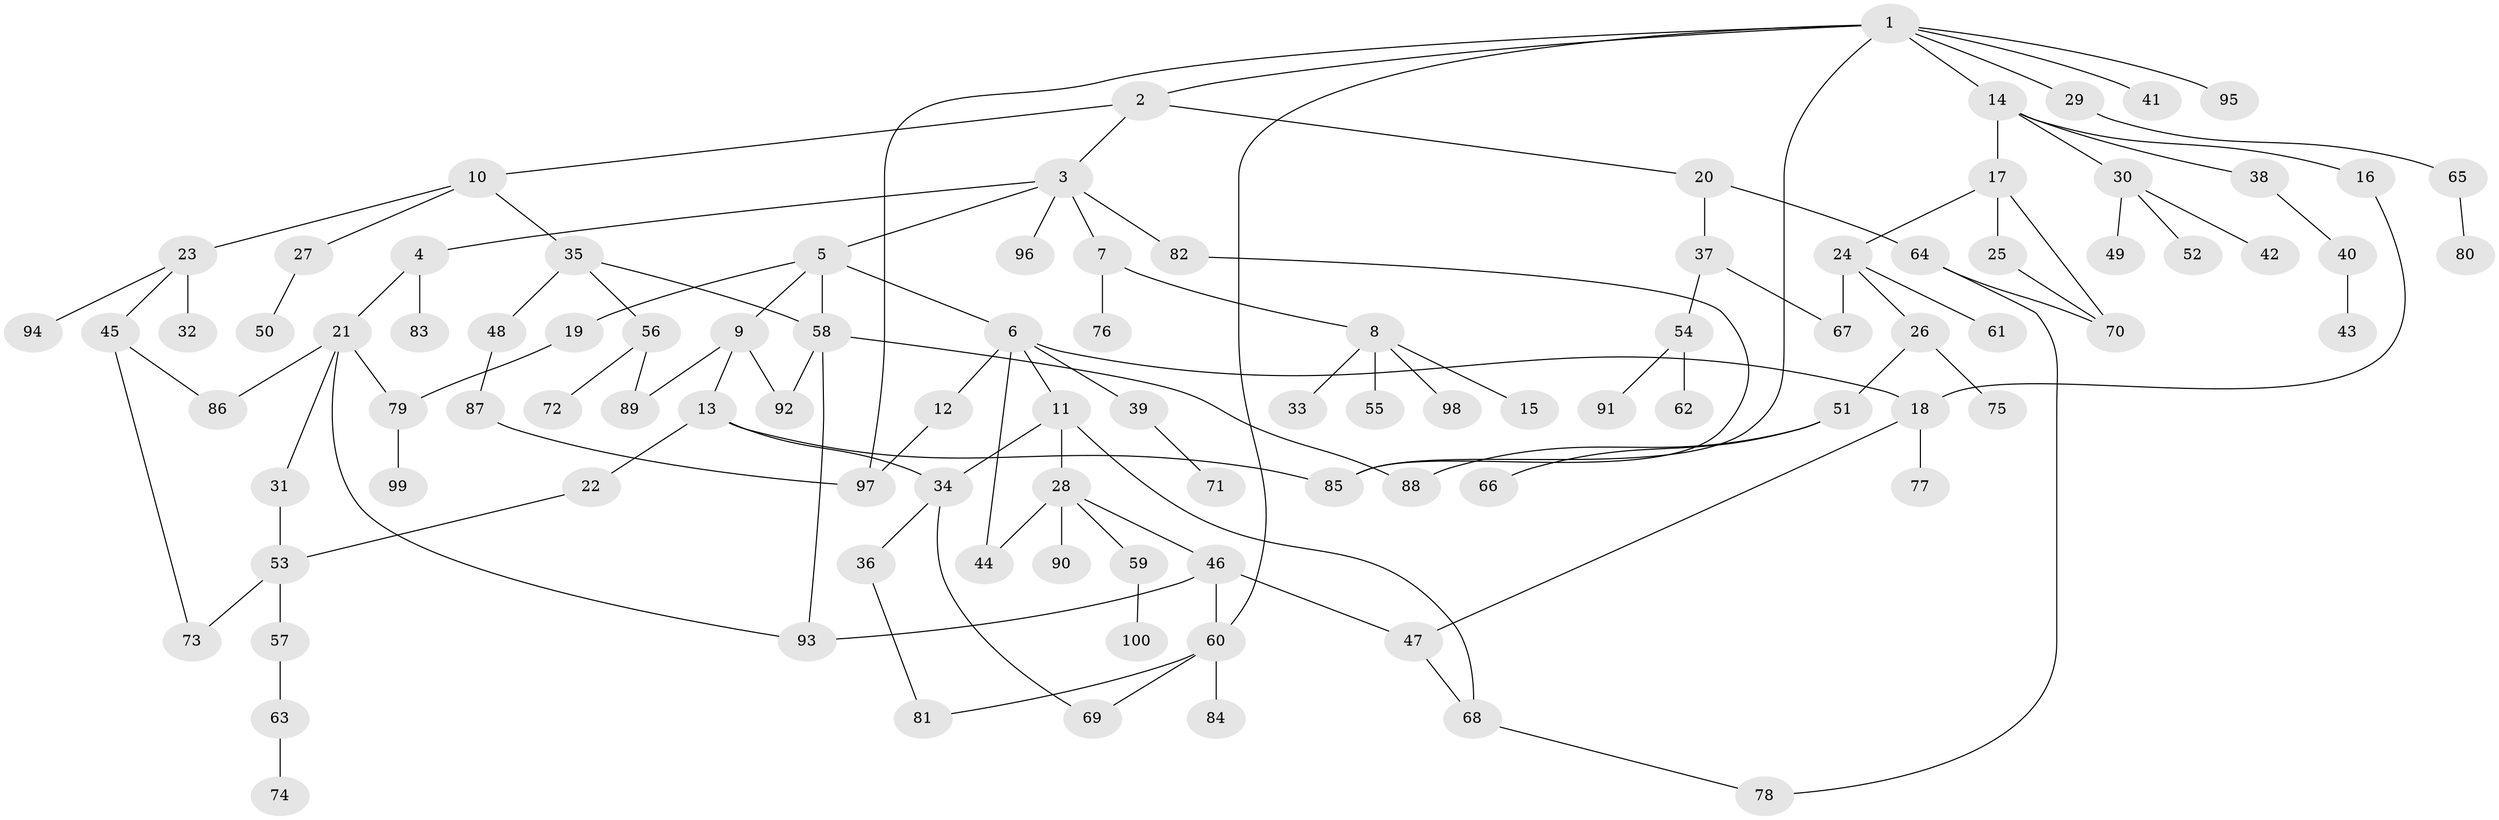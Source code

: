 // Generated by graph-tools (version 1.1) at 2025/54/02/21/25 11:54:43]
// undirected, 100 vertices, 125 edges
graph export_dot {
graph [start="1"]
  node [color=gray90,style=filled];
  1;
  2;
  3;
  4;
  5;
  6;
  7;
  8;
  9;
  10;
  11;
  12;
  13;
  14;
  15;
  16;
  17;
  18;
  19;
  20;
  21;
  22;
  23;
  24;
  25;
  26;
  27;
  28;
  29;
  30;
  31;
  32;
  33;
  34;
  35;
  36;
  37;
  38;
  39;
  40;
  41;
  42;
  43;
  44;
  45;
  46;
  47;
  48;
  49;
  50;
  51;
  52;
  53;
  54;
  55;
  56;
  57;
  58;
  59;
  60;
  61;
  62;
  63;
  64;
  65;
  66;
  67;
  68;
  69;
  70;
  71;
  72;
  73;
  74;
  75;
  76;
  77;
  78;
  79;
  80;
  81;
  82;
  83;
  84;
  85;
  86;
  87;
  88;
  89;
  90;
  91;
  92;
  93;
  94;
  95;
  96;
  97;
  98;
  99;
  100;
  1 -- 2;
  1 -- 14;
  1 -- 29;
  1 -- 41;
  1 -- 95;
  1 -- 97;
  1 -- 85;
  1 -- 60;
  2 -- 3;
  2 -- 10;
  2 -- 20;
  3 -- 4;
  3 -- 5;
  3 -- 7;
  3 -- 82;
  3 -- 96;
  4 -- 21;
  4 -- 83;
  5 -- 6;
  5 -- 9;
  5 -- 19;
  5 -- 58;
  6 -- 11;
  6 -- 12;
  6 -- 18;
  6 -- 39;
  6 -- 44;
  7 -- 8;
  7 -- 76;
  8 -- 15;
  8 -- 33;
  8 -- 55;
  8 -- 98;
  9 -- 13;
  9 -- 89;
  9 -- 92;
  10 -- 23;
  10 -- 27;
  10 -- 35;
  11 -- 28;
  11 -- 34;
  11 -- 68;
  12 -- 97;
  13 -- 22;
  13 -- 85;
  13 -- 34;
  14 -- 16;
  14 -- 17;
  14 -- 30;
  14 -- 38;
  16 -- 18;
  17 -- 24;
  17 -- 25;
  17 -- 70;
  18 -- 47;
  18 -- 77;
  19 -- 79;
  20 -- 37;
  20 -- 64;
  21 -- 31;
  21 -- 79;
  21 -- 93;
  21 -- 86;
  22 -- 53;
  23 -- 32;
  23 -- 45;
  23 -- 94;
  24 -- 26;
  24 -- 61;
  24 -- 67;
  25 -- 70;
  26 -- 51;
  26 -- 75;
  27 -- 50;
  28 -- 44;
  28 -- 46;
  28 -- 59;
  28 -- 90;
  29 -- 65;
  30 -- 42;
  30 -- 49;
  30 -- 52;
  31 -- 53;
  34 -- 36;
  34 -- 69;
  35 -- 48;
  35 -- 56;
  35 -- 58;
  36 -- 81;
  37 -- 54;
  37 -- 67;
  38 -- 40;
  39 -- 71;
  40 -- 43;
  45 -- 86;
  45 -- 73;
  46 -- 60;
  46 -- 93;
  46 -- 47;
  47 -- 68;
  48 -- 87;
  51 -- 66;
  51 -- 88;
  53 -- 57;
  53 -- 73;
  54 -- 62;
  54 -- 91;
  56 -- 72;
  56 -- 89;
  57 -- 63;
  58 -- 88;
  58 -- 92;
  58 -- 93;
  59 -- 100;
  60 -- 81;
  60 -- 84;
  60 -- 69;
  63 -- 74;
  64 -- 70;
  64 -- 78;
  65 -- 80;
  68 -- 78;
  79 -- 99;
  82 -- 85;
  87 -- 97;
}
